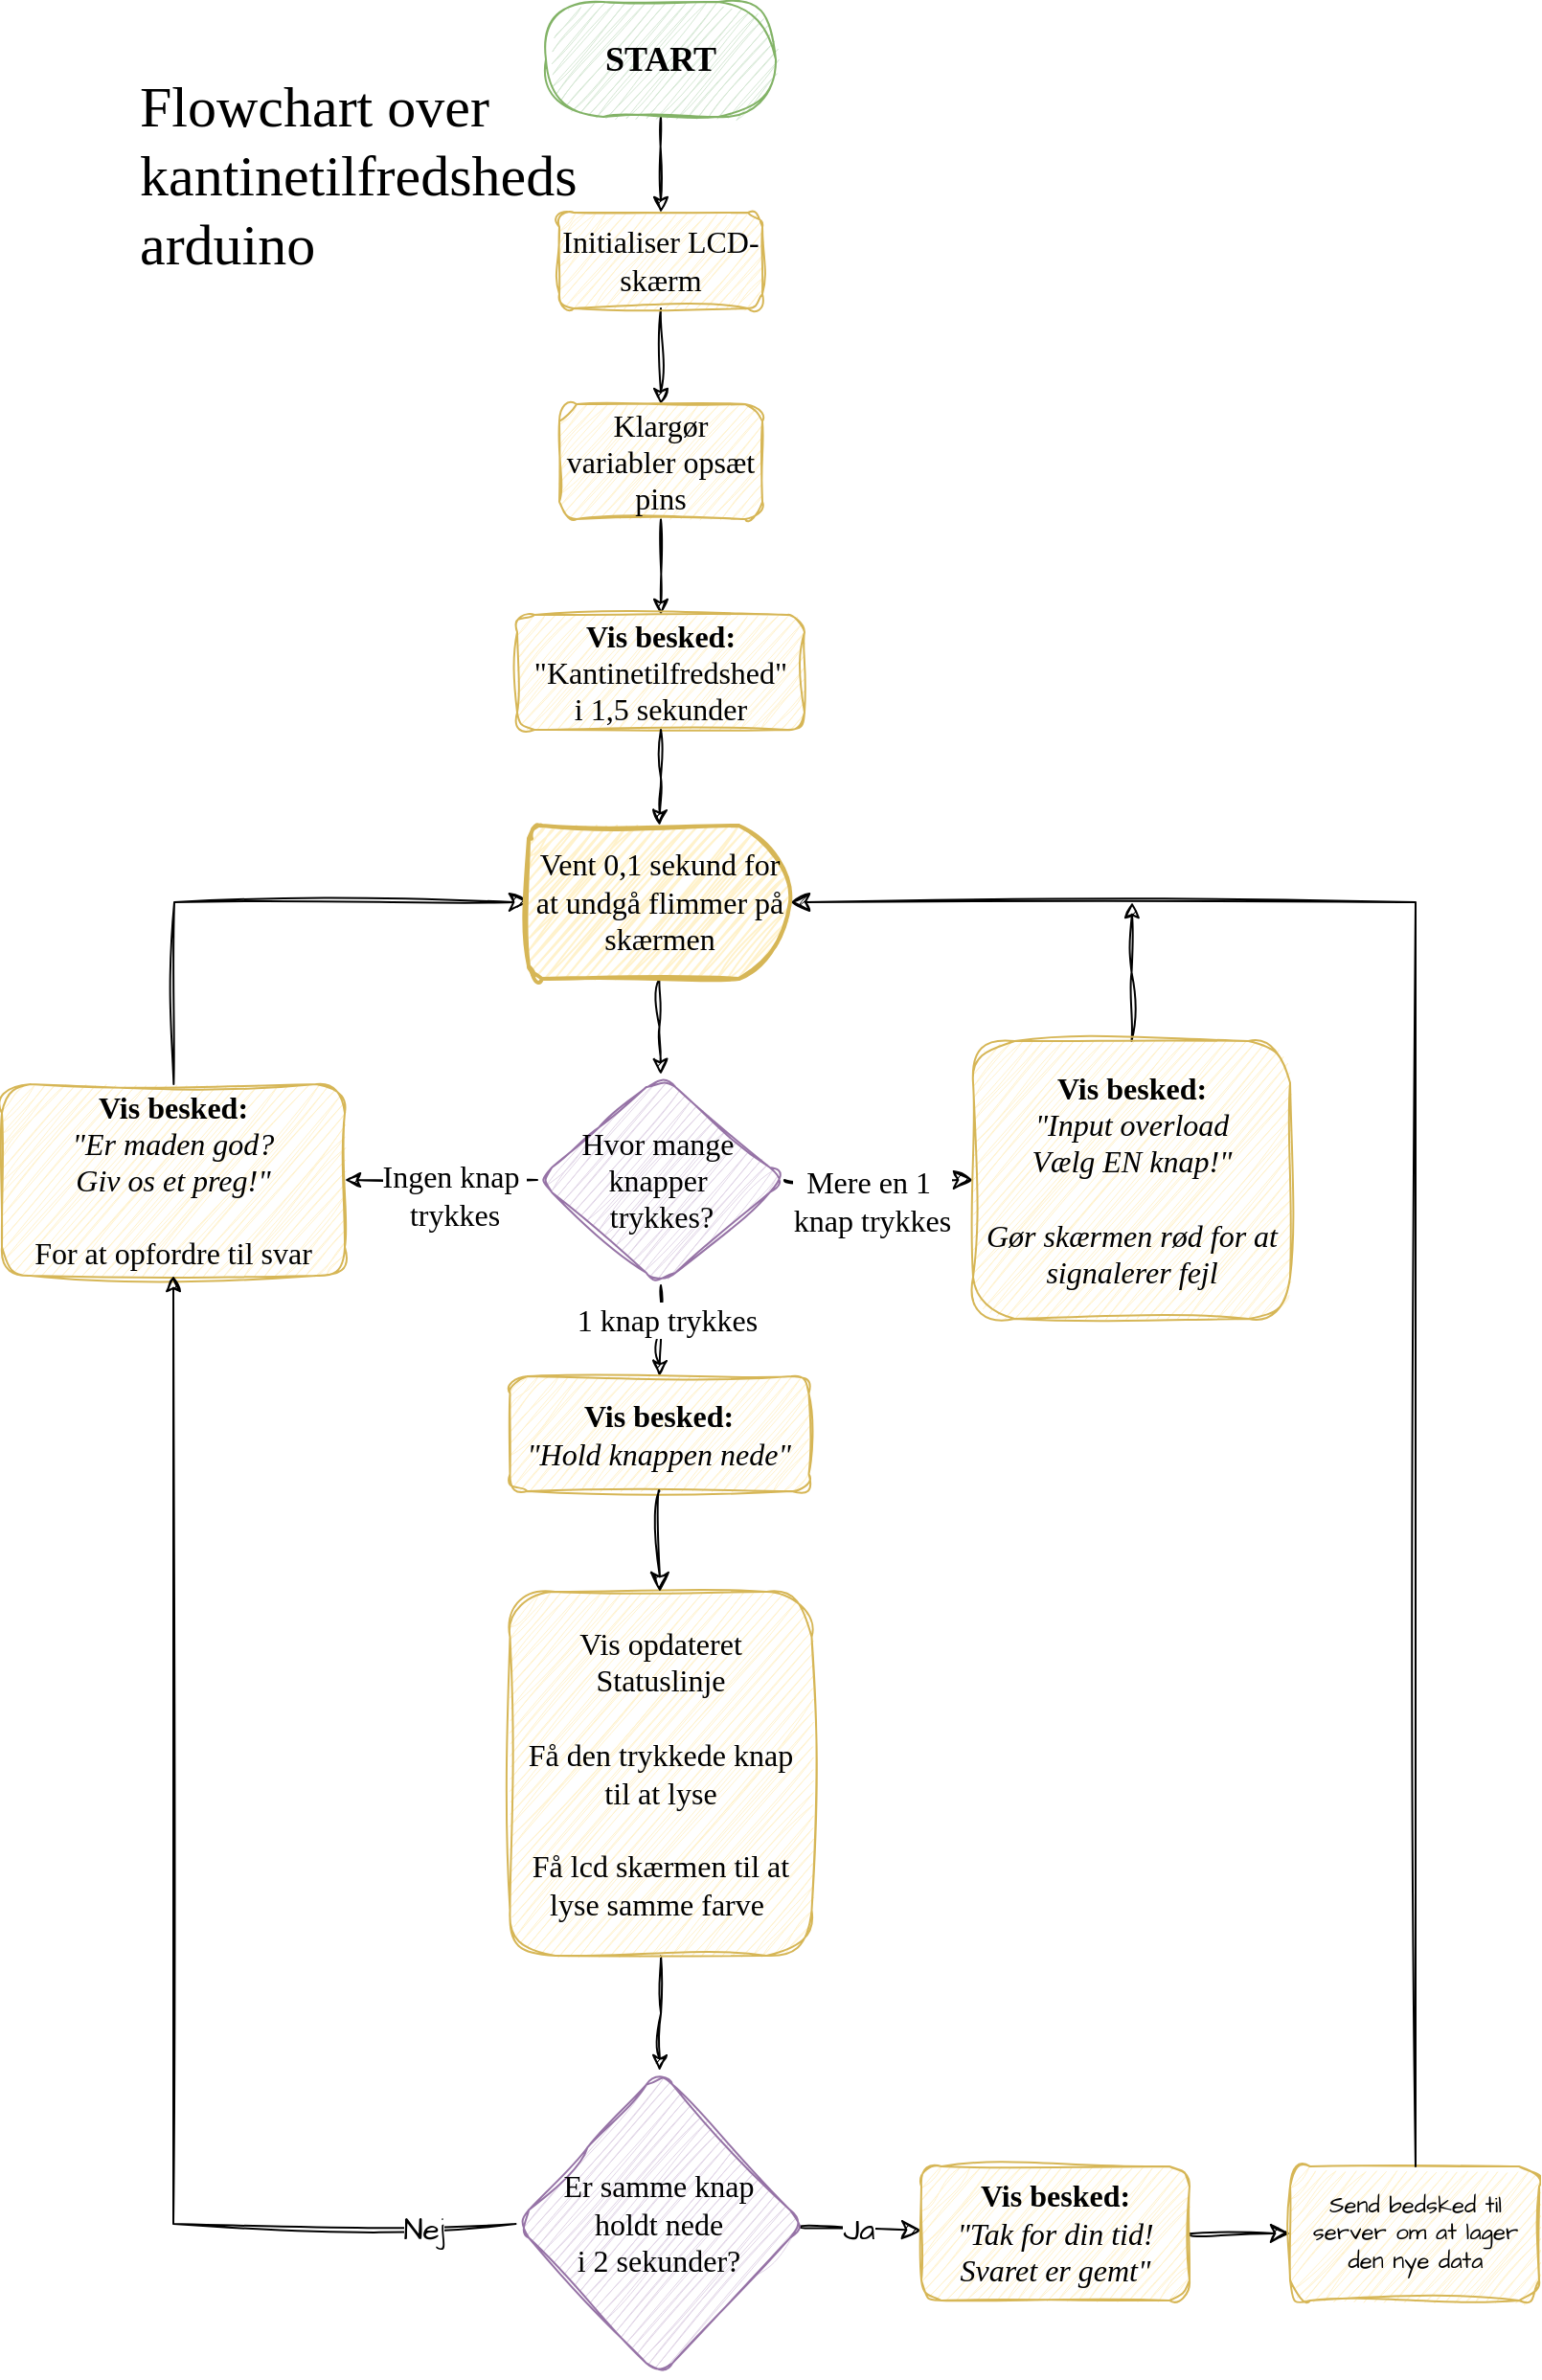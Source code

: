 <mxfile version="27.1.6">
  <diagram name="Page-1" id="8-GkpwidqtBzS7M_V5BT">
    <mxGraphModel dx="1285" dy="1985" grid="1" gridSize="10" guides="1" tooltips="1" connect="1" arrows="1" fold="1" page="1" pageScale="1" pageWidth="827" pageHeight="1169" background="#ffffff" math="0" shadow="0">
      <root>
        <mxCell id="0" />
        <mxCell id="1" parent="0" />
        <mxCell id="MAxt--J6X_ddA_qrxUb2-9" style="edgeStyle=orthogonalEdgeStyle;rounded=1;orthogonalLoop=1;jettySize=auto;html=1;sketch=1;curveFitting=1;jiggle=2;fontFamily=Single Day;fontSource=https%3A%2F%2Ffonts.googleapis.com%2Fcss%3Ffamily%3DSingle%2BDay;" parent="1" source="MAxt--J6X_ddA_qrxUb2-3" target="MAxt--J6X_ddA_qrxUb2-8" edge="1">
          <mxGeometry relative="1" as="geometry" />
        </mxCell>
        <mxCell id="MAxt--J6X_ddA_qrxUb2-3" value="&lt;font&gt;&lt;span style=&quot;&quot;&gt;START&lt;/span&gt;&lt;/font&gt;" style="rounded=1;whiteSpace=wrap;html=1;arcSize=50;fillColor=#d5e8d4;strokeColor=#82b366;fontStyle=1;sketch=1;curveFitting=1;jiggle=2;fontFamily=Single Day;fontSource=https%3A%2F%2Ffonts.googleapis.com%2Fcss%3Ffamily%3DSingle%2BDay;fontSize=18;" parent="1" vertex="1">
          <mxGeometry x="354" y="-90" width="120" height="60" as="geometry" />
        </mxCell>
        <mxCell id="z9XoiVaWoPFjP_ckvmZY-10" value="" style="edgeStyle=orthogonalEdgeStyle;rounded=0;sketch=1;hachureGap=4;jiggle=2;curveFitting=1;orthogonalLoop=1;jettySize=auto;html=1;fontFamily=Architects Daughter;fontSource=https%3A%2F%2Ffonts.googleapis.com%2Fcss%3Ffamily%3DArchitects%2BDaughter;entryX=1;entryY=0.5;entryDx=0;entryDy=0;exitX=0;exitY=0.5;exitDx=0;exitDy=0;" parent="1" source="u8zXtVEJ-oMAe_iRNSfe-6" target="z9XoiVaWoPFjP_ckvmZY-7" edge="1">
          <mxGeometry relative="1" as="geometry">
            <mxPoint x="249" y="635" as="targetPoint" />
          </mxGeometry>
        </mxCell>
        <mxCell id="z9XoiVaWoPFjP_ckvmZY-11" value="&lt;font data-font-src=&quot;https://fonts.googleapis.com/css?family=Single+Day&quot; face=&quot;Single Day&quot; style=&quot;font-size: 16px;&quot;&gt;Ingen knap&amp;nbsp;&lt;/font&gt;&lt;div&gt;&lt;font data-font-src=&quot;https://fonts.googleapis.com/css?family=Single+Day&quot; face=&quot;Single Day&quot; style=&quot;font-size: 16px;&quot;&gt;trykkes&lt;/font&gt;&lt;/div&gt;" style="edgeLabel;html=1;align=center;verticalAlign=middle;resizable=0;points=[];sketch=1;hachureGap=4;jiggle=2;curveFitting=1;fontFamily=Architects Daughter;fontSource=https%3A%2F%2Ffonts.googleapis.com%2Fcss%3Ffamily%3DArchitects%2BDaughter;" parent="z9XoiVaWoPFjP_ckvmZY-10" vertex="1" connectable="0">
          <mxGeometry x="-0.028" y="-4" relative="1" as="geometry">
            <mxPoint x="5" y="12" as="offset" />
          </mxGeometry>
        </mxCell>
        <mxCell id="z9XoiVaWoPFjP_ckvmZY-16" style="edgeStyle=orthogonalEdgeStyle;rounded=0;sketch=1;hachureGap=4;jiggle=2;curveFitting=1;orthogonalLoop=1;jettySize=auto;html=1;fontFamily=Architects Daughter;fontSource=https%3A%2F%2Ffonts.googleapis.com%2Fcss%3Ffamily%3DArchitects%2BDaughter;entryX=0.5;entryY=0;entryDx=0;entryDy=0;exitX=0.5;exitY=1;exitDx=0;exitDy=0;" parent="1" source="u8zXtVEJ-oMAe_iRNSfe-6" target="z9XoiVaWoPFjP_ckvmZY-15" edge="1">
          <mxGeometry relative="1" as="geometry">
            <mxPoint x="433.526" y="689.978" as="sourcePoint" />
          </mxGeometry>
        </mxCell>
        <mxCell id="z9XoiVaWoPFjP_ckvmZY-29" value="&lt;font style=&quot;font-size: 16px;&quot; face=&quot;Single Day&quot;&gt;1 knap trykkes&lt;/font&gt;" style="edgeLabel;html=1;align=center;verticalAlign=middle;resizable=0;points=[];sketch=1;hachureGap=4;jiggle=2;curveFitting=1;fontFamily=Architects Daughter;fontSource=https%3A%2F%2Ffonts.googleapis.com%2Fcss%3Ffamily%3DArchitects%2BDaughter;" parent="z9XoiVaWoPFjP_ckvmZY-16" vertex="1" connectable="0">
          <mxGeometry x="-0.106" y="4" relative="1" as="geometry">
            <mxPoint x="-1" y="-4" as="offset" />
          </mxGeometry>
        </mxCell>
        <mxCell id="RYMe7xX0i0awSRNdQg_c-21" value="" style="edgeStyle=none;curved=1;rounded=0;sketch=1;hachureGap=4;jiggle=2;curveFitting=1;orthogonalLoop=1;jettySize=auto;html=1;fontFamily=Architects Daughter;fontSource=https%3A%2F%2Ffonts.googleapis.com%2Fcss%3Ffamily%3DArchitects%2BDaughter;fontSize=12;startSize=8;endSize=8;exitX=1;exitY=0.5;exitDx=0;exitDy=0;" parent="1" source="u8zXtVEJ-oMAe_iRNSfe-6" target="RYMe7xX0i0awSRNdQg_c-20" edge="1">
          <mxGeometry relative="1" as="geometry">
            <mxPoint x="491.825" y="640.265" as="sourcePoint" />
          </mxGeometry>
        </mxCell>
        <mxCell id="RYMe7xX0i0awSRNdQg_c-22" value="&lt;font data-font-src=&quot;https://fonts.googleapis.com/css?family=Single+Day&quot; face=&quot;Single Day&quot; style=&quot;font-size: 16px;&quot;&gt;Mere en 1&amp;nbsp;&lt;/font&gt;&lt;div&gt;&lt;font data-font-src=&quot;https://fonts.googleapis.com/css?family=Single+Day&quot; face=&quot;Single Day&quot; style=&quot;font-size: 16px;&quot;&gt;knap trykkes&lt;/font&gt;&lt;/div&gt;" style="edgeLabel;html=1;align=center;verticalAlign=middle;resizable=0;points=[];fontSize=12;sketch=1;hachureGap=4;jiggle=2;curveFitting=1;fontFamily=Architects Daughter;fontSource=https%3A%2F%2Ffonts.googleapis.com%2Fcss%3Ffamily%3DArchitects%2BDaughter;" parent="RYMe7xX0i0awSRNdQg_c-21" vertex="1" connectable="0">
          <mxGeometry x="-0.231" relative="1" as="geometry">
            <mxPoint x="7" y="11" as="offset" />
          </mxGeometry>
        </mxCell>
        <mxCell id="MAxt--J6X_ddA_qrxUb2-13" style="edgeStyle=orthogonalEdgeStyle;rounded=1;orthogonalLoop=1;jettySize=auto;html=1;sketch=1;curveFitting=1;jiggle=2;fontFamily=Single Day;fontSource=https%3A%2F%2Ffonts.googleapis.com%2Fcss%3Ffamily%3DSingle%2BDay;fontSize=16;entryX=0.5;entryY=0;entryDx=0;entryDy=0;" parent="1" source="MAxt--J6X_ddA_qrxUb2-8" edge="1" target="u8zXtVEJ-oMAe_iRNSfe-1">
          <mxGeometry relative="1" as="geometry">
            <mxPoint x="374" y="110" as="targetPoint" />
          </mxGeometry>
        </mxCell>
        <mxCell id="MAxt--J6X_ddA_qrxUb2-8" value="Initialiser LCD-skærm" style="rounded=1;whiteSpace=wrap;html=1;fillColor=#fff2cc;strokeColor=#d6b656;sketch=1;curveFitting=1;jiggle=2;fontFamily=Single Day;fontSource=https%3A%2F%2Ffonts.googleapis.com%2Fcss%3Ffamily%3DSingle%2BDay;fontSize=16;" parent="1" vertex="1">
          <mxGeometry x="361" y="20" width="106" height="50" as="geometry" />
        </mxCell>
        <mxCell id="MAxt--J6X_ddA_qrxUb2-31" value="&lt;font data-font-src=&quot;https://fonts.googleapis.com/css?family=Caveat&quot;&gt;Flowchart over&amp;nbsp;&lt;/font&gt;&lt;div&gt;&lt;font data-font-src=&quot;https://fonts.googleapis.com/css?family=Caveat&quot;&gt;kantinetilfredsheds&amp;nbsp;&lt;/font&gt;&lt;/div&gt;&lt;div&gt;&lt;font data-font-src=&quot;https://fonts.googleapis.com/css?family=Caveat&quot;&gt;arduino&lt;/font&gt;&lt;/div&gt;" style="text;html=1;align=left;verticalAlign=middle;resizable=0;points=[];autosize=1;strokeColor=none;fillColor=none;rounded=1;sketch=1;curveFitting=1;jiggle=2;fontSize=30;fontFamily=Single Day;fontSource=https%3A%2F%2Ffonts.googleapis.com%2Fcss%3Ffamily%3DSingle%2BDay;" parent="1" vertex="1">
          <mxGeometry x="140" y="-60" width="260" height="120" as="geometry" />
        </mxCell>
        <mxCell id="z9XoiVaWoPFjP_ckvmZY-7" value="&lt;b&gt;Vis besked:&lt;/b&gt;&lt;div&gt;&lt;i&gt;&quot;Er maden god?&lt;/i&gt;&lt;/div&gt;&lt;div&gt;&lt;i&gt;Giv os et preg!&quot;&lt;/i&gt;&lt;/div&gt;&lt;div&gt;&lt;i&gt;&lt;br&gt;&lt;/i&gt;&lt;/div&gt;&lt;div&gt;For at opfordre til svar&lt;/div&gt;" style="rounded=1;whiteSpace=wrap;html=1;fillColor=#fff2cc;strokeColor=#d6b656;sketch=1;curveFitting=1;jiggle=2;fontFamily=Single Day;fontSource=https%3A%2F%2Ffonts.googleapis.com%2Fcss%3Ffamily%3DSingle%2BDay;fontSize=16;" parent="1" vertex="1">
          <mxGeometry x="70" y="475" width="179" height="100" as="geometry" />
        </mxCell>
        <mxCell id="z9XoiVaWoPFjP_ckvmZY-15" value="&lt;b&gt;&lt;font data-font-src=&quot;https://fonts.googleapis.com/css?family=Single+Day&quot; face=&quot;Single Day&quot; style=&quot;font-size: 16px;&quot;&gt;Vis besked:&lt;/font&gt;&lt;/b&gt;&lt;div&gt;&lt;i&gt;&lt;font face=&quot;Single Day&quot; data-font-src=&quot;https://fonts.googleapis.com/css?family=Single+Day&quot; style=&quot;font-size: 16px;&quot;&gt;&quot;Hold knappen nede&quot;&lt;/font&gt;&lt;/i&gt;&lt;/div&gt;" style="rounded=1;whiteSpace=wrap;html=1;sketch=1;hachureGap=4;jiggle=2;curveFitting=1;fontFamily=Architects Daughter;fontSource=https%3A%2F%2Ffonts.googleapis.com%2Fcss%3Ffamily%3DArchitects%2BDaughter;fillColor=#fff2cc;strokeColor=#d6b656;" parent="1" vertex="1">
          <mxGeometry x="335.25" y="627.5" width="156" height="60" as="geometry" />
        </mxCell>
        <mxCell id="z9XoiVaWoPFjP_ckvmZY-24" value="" style="edgeStyle=orthogonalEdgeStyle;rounded=0;sketch=1;hachureGap=4;jiggle=2;curveFitting=1;orthogonalLoop=1;jettySize=auto;html=1;fontFamily=Architects Daughter;fontSource=https%3A%2F%2Ffonts.googleapis.com%2Fcss%3Ffamily%3DArchitects%2BDaughter;" parent="1" source="z9XoiVaWoPFjP_ckvmZY-18" target="z9XoiVaWoPFjP_ckvmZY-22" edge="1">
          <mxGeometry relative="1" as="geometry" />
        </mxCell>
        <mxCell id="z9XoiVaWoPFjP_ckvmZY-18" value="&lt;font data-font-src=&quot;https://fonts.googleapis.com/css?family=Single+Day&quot; face=&quot;Single Day&quot; style=&quot;font-size: 16px;&quot;&gt;Vis opdateret Statuslinje&lt;/font&gt;&lt;div&gt;&lt;font style=&quot;font-size: 16px;&quot; data-font-src=&quot;https://fonts.googleapis.com/css?family=Single+Day&quot; face=&quot;Single Day&quot;&gt;&lt;br&gt;&lt;/font&gt;&lt;/div&gt;&lt;div&gt;&lt;font style=&quot;font-size: 16px;&quot; data-font-src=&quot;https://fonts.googleapis.com/css?family=Single+Day&quot; face=&quot;Single Day&quot;&gt;Få den trykkede knap&lt;/font&gt;&lt;/div&gt;&lt;div&gt;&lt;font style=&quot;font-size: 16px;&quot; data-font-src=&quot;https://fonts.googleapis.com/css?family=Single+Day&quot; face=&quot;Single Day&quot;&gt;til at lyse&lt;/font&gt;&lt;/div&gt;&lt;div&gt;&lt;font style=&quot;font-size: 16px;&quot; data-font-src=&quot;https://fonts.googleapis.com/css?family=Single+Day&quot; face=&quot;Single Day&quot;&gt;&lt;br&gt;&lt;/font&gt;&lt;/div&gt;&lt;div&gt;&lt;font style=&quot;font-size: 16px;&quot; data-font-src=&quot;https://fonts.googleapis.com/css?family=Single+Day&quot; face=&quot;Single Day&quot;&gt;Få lcd skærmen til at lyse samme farve&amp;nbsp;&lt;/font&gt;&lt;/div&gt;" style="rounded=1;whiteSpace=wrap;html=1;sketch=1;hachureGap=4;jiggle=2;curveFitting=1;fontFamily=Architects Daughter;fontSource=https%3A%2F%2Ffonts.googleapis.com%2Fcss%3Ffamily%3DArchitects%2BDaughter;fillColor=#fff2cc;strokeColor=#d6b656;" parent="1" vertex="1">
          <mxGeometry x="335.25" y="740" width="157.5" height="190" as="geometry" />
        </mxCell>
        <mxCell id="RYMe7xX0i0awSRNdQg_c-7" value="" style="edgeStyle=none;curved=1;rounded=0;sketch=1;hachureGap=4;jiggle=2;curveFitting=1;orthogonalLoop=1;jettySize=auto;html=1;fontFamily=Architects Daughter;fontSource=https%3A%2F%2Ffonts.googleapis.com%2Fcss%3Ffamily%3DArchitects%2BDaughter;fontSize=12;startSize=8;endSize=8;" parent="1" source="z9XoiVaWoPFjP_ckvmZY-22" target="RYMe7xX0i0awSRNdQg_c-6" edge="1">
          <mxGeometry relative="1" as="geometry" />
        </mxCell>
        <mxCell id="RYMe7xX0i0awSRNdQg_c-12" value="&lt;font style=&quot;font-size: 16px;&quot;&gt;Ja&lt;/font&gt;" style="edgeLabel;html=1;align=center;verticalAlign=middle;resizable=0;points=[];fontSize=12;sketch=1;hachureGap=4;jiggle=2;curveFitting=1;fontFamily=Architects Daughter;fontSource=https%3A%2F%2Ffonts.googleapis.com%2Fcss%3Ffamily%3DArchitects%2BDaughter;" parent="RYMe7xX0i0awSRNdQg_c-7" vertex="1" connectable="0">
          <mxGeometry x="-0.053" relative="1" as="geometry">
            <mxPoint as="offset" />
          </mxGeometry>
        </mxCell>
        <mxCell id="u8zXtVEJ-oMAe_iRNSfe-10" style="edgeStyle=orthogonalEdgeStyle;rounded=0;sketch=1;hachureGap=4;jiggle=2;curveFitting=1;orthogonalLoop=1;jettySize=auto;html=1;entryX=0.5;entryY=1;entryDx=0;entryDy=0;fontFamily=Architects Daughter;fontSource=https%3A%2F%2Ffonts.googleapis.com%2Fcss%3Ffamily%3DArchitects%2BDaughter;" edge="1" parent="1" source="z9XoiVaWoPFjP_ckvmZY-22" target="z9XoiVaWoPFjP_ckvmZY-7">
          <mxGeometry relative="1" as="geometry" />
        </mxCell>
        <mxCell id="u8zXtVEJ-oMAe_iRNSfe-11" value="&lt;font style=&quot;font-size: 16px;&quot;&gt;Nej&lt;/font&gt;" style="edgeLabel;html=1;align=center;verticalAlign=middle;resizable=0;points=[];sketch=1;hachureGap=4;jiggle=2;curveFitting=1;fontFamily=Architects Daughter;fontSource=https%3A%2F%2Ffonts.googleapis.com%2Fcss%3Ffamily%3DArchitects%2BDaughter;" vertex="1" connectable="0" parent="u8zXtVEJ-oMAe_iRNSfe-10">
          <mxGeometry x="-0.856" y="3" relative="1" as="geometry">
            <mxPoint as="offset" />
          </mxGeometry>
        </mxCell>
        <mxCell id="z9XoiVaWoPFjP_ckvmZY-22" value="&lt;div&gt;&lt;span style=&quot;font-size: 16px; font-family: &amp;quot;Single Day&amp;quot;; background-color: transparent; color: light-dark(rgb(0, 0, 0), rgb(255, 255, 255));&quot;&gt;&lt;span style=&quot;font-weight: normal;&quot;&gt;Er samme knap&lt;/span&gt;&lt;/span&gt;&lt;/div&gt;&lt;div&gt;&lt;font face=&quot;Single Day&quot;&gt;&lt;span style=&quot;font-size: 16px;&quot;&gt;&lt;span style=&quot;font-weight: normal;&quot;&gt;holdt nede&lt;/span&gt;&lt;/span&gt;&lt;/font&gt;&lt;/div&gt;&lt;div&gt;&lt;font face=&quot;Single Day&quot;&gt;&lt;span style=&quot;font-size: 16px;&quot;&gt;&lt;span style=&quot;font-weight: normal;&quot;&gt;i 2 sekunder?&lt;/span&gt;&lt;/span&gt;&lt;/font&gt;&lt;/div&gt;" style="rhombus;whiteSpace=wrap;html=1;sketch=1;hachureGap=4;jiggle=2;curveFitting=1;fontFamily=Architects Daughter;fontSource=https%3A%2F%2Ffonts.googleapis.com%2Fcss%3Ffamily%3DArchitects%2BDaughter;rounded=1;fillColor=#e1d5e7;strokeColor=#9673a6;fontStyle=1" parent="1" vertex="1">
          <mxGeometry x="338.25" y="990" width="150" height="160" as="geometry" />
        </mxCell>
        <mxCell id="RYMe7xX0i0awSRNdQg_c-5" value="" style="endArrow=classic;html=1;rounded=0;sketch=1;hachureGap=4;jiggle=2;curveFitting=1;fontFamily=Architects Daughter;fontSource=https%3A%2F%2Ffonts.googleapis.com%2Fcss%3Ffamily%3DArchitects%2BDaughter;fontSize=12;startSize=8;endSize=8;curved=1;exitX=0.5;exitY=1;exitDx=0;exitDy=0;" parent="1" target="z9XoiVaWoPFjP_ckvmZY-18" edge="1" source="z9XoiVaWoPFjP_ckvmZY-15">
          <mxGeometry width="50" height="50" relative="1" as="geometry">
            <mxPoint x="430" y="800" as="sourcePoint" />
            <mxPoint x="480" y="750" as="targetPoint" />
          </mxGeometry>
        </mxCell>
        <mxCell id="RYMe7xX0i0awSRNdQg_c-18" value="" style="edgeStyle=none;curved=1;rounded=0;sketch=1;hachureGap=4;jiggle=2;curveFitting=1;orthogonalLoop=1;jettySize=auto;html=1;fontFamily=Architects Daughter;fontSource=https%3A%2F%2Ffonts.googleapis.com%2Fcss%3Ffamily%3DArchitects%2BDaughter;fontSize=12;startSize=8;endSize=8;" parent="1" source="RYMe7xX0i0awSRNdQg_c-6" target="RYMe7xX0i0awSRNdQg_c-17" edge="1">
          <mxGeometry relative="1" as="geometry" />
        </mxCell>
        <mxCell id="RYMe7xX0i0awSRNdQg_c-6" value="&lt;b&gt;&lt;font style=&quot;font-size: 16px;&quot; data-font-src=&quot;https://fonts.googleapis.com/css?family=Single+Day&quot; face=&quot;Single Day&quot;&gt;Vis besked:&lt;/font&gt;&lt;/b&gt;&lt;div&gt;&lt;i&gt;&lt;font style=&quot;font-size: 16px;&quot; data-font-src=&quot;https://fonts.googleapis.com/css?family=Single+Day&quot; face=&quot;Single Day&quot;&gt;&quot;Tak for din tid!&lt;/font&gt;&lt;/i&gt;&lt;/div&gt;&lt;div&gt;&lt;i&gt;&lt;font style=&quot;font-size: 16px;&quot; data-font-src=&quot;https://fonts.googleapis.com/css?family=Single+Day&quot; face=&quot;Single Day&quot;&gt;Svaret er gemt&quot;&lt;/font&gt;&lt;/i&gt;&lt;/div&gt;" style="whiteSpace=wrap;html=1;fontFamily=Architects Daughter;fillColor=#fff2cc;strokeColor=#d6b656;sketch=1;hachureGap=4;jiggle=2;curveFitting=1;fontSource=https%3A%2F%2Ffonts.googleapis.com%2Fcss%3Ffamily%3DArchitects%2BDaughter;rounded=1;" parent="1" vertex="1">
          <mxGeometry x="550" y="1040" width="140" height="70" as="geometry" />
        </mxCell>
        <mxCell id="RYMe7xX0i0awSRNdQg_c-17" value="Send bedsked til server om at lager den nye data" style="rounded=1;whiteSpace=wrap;html=1;sketch=1;hachureGap=4;jiggle=2;curveFitting=1;fontFamily=Architects Daughter;fontSource=https%3A%2F%2Ffonts.googleapis.com%2Fcss%3Ffamily%3DArchitects%2BDaughter;fillColor=#fff2cc;strokeColor=#d6b656;" parent="1" vertex="1">
          <mxGeometry x="742.5" y="1040" width="130" height="70" as="geometry" />
        </mxCell>
        <mxCell id="u8zXtVEJ-oMAe_iRNSfe-8" style="edgeStyle=orthogonalEdgeStyle;rounded=0;sketch=1;hachureGap=4;jiggle=2;curveFitting=1;orthogonalLoop=1;jettySize=auto;html=1;fontFamily=Architects Daughter;fontSource=https%3A%2F%2Ffonts.googleapis.com%2Fcss%3Ffamily%3DArchitects%2BDaughter;" edge="1" parent="1" source="RYMe7xX0i0awSRNdQg_c-20">
          <mxGeometry relative="1" as="geometry">
            <mxPoint x="660" y="380" as="targetPoint" />
          </mxGeometry>
        </mxCell>
        <mxCell id="RYMe7xX0i0awSRNdQg_c-20" value="&lt;b&gt;Vis besked:&lt;/b&gt;&lt;div&gt;&lt;i&gt;&quot;Input overload&lt;/i&gt;&lt;/div&gt;&lt;div&gt;&lt;i&gt;Vælg EN knap!&quot;&lt;/i&gt;&lt;/div&gt;&lt;div&gt;&lt;i&gt;&lt;br&gt;&lt;/i&gt;&lt;/div&gt;&lt;div&gt;&lt;i&gt;Gør skærmen rød for at signalerer fejl&lt;/i&gt;&lt;/div&gt;" style="whiteSpace=wrap;html=1;fontSize=16;fontFamily=Single Day;fillColor=#fff2cc;strokeColor=#d6b656;rounded=1;sketch=1;curveFitting=1;jiggle=2;fontSource=https%3A%2F%2Ffonts.googleapis.com%2Fcss%3Ffamily%3DSingle%2BDay;" parent="1" vertex="1">
          <mxGeometry x="577" y="452.5" width="165.5" height="145" as="geometry" />
        </mxCell>
        <mxCell id="RYMe7xX0i0awSRNdQg_c-32" style="edgeStyle=none;curved=0;rounded=0;sketch=1;hachureGap=4;jiggle=2;curveFitting=1;orthogonalLoop=1;jettySize=auto;html=1;entryX=0;entryY=0.5;entryDx=0;entryDy=0;entryPerimeter=0;fontFamily=Architects Daughter;fontSource=https%3A%2F%2Ffonts.googleapis.com%2Fcss%3Ffamily%3DArchitects%2BDaughter;fontSize=12;startSize=8;endSize=8;" parent="1" source="z9XoiVaWoPFjP_ckvmZY-7" target="u8zXtVEJ-oMAe_iRNSfe-4" edge="1">
          <mxGeometry relative="1" as="geometry">
            <Array as="points">
              <mxPoint x="160" y="380" />
            </Array>
            <mxPoint x="363" y="490" as="targetPoint" />
          </mxGeometry>
        </mxCell>
        <mxCell id="RYMe7xX0i0awSRNdQg_c-34" style="edgeStyle=none;curved=0;rounded=0;sketch=1;hachureGap=4;jiggle=2;curveFitting=1;orthogonalLoop=1;jettySize=auto;html=1;entryX=1;entryY=0.5;entryDx=0;entryDy=0;entryPerimeter=0;fontFamily=Architects Daughter;fontSource=https%3A%2F%2Ffonts.googleapis.com%2Fcss%3Ffamily%3DArchitects%2BDaughter;fontSize=12;startSize=8;endSize=8;" parent="1" target="u8zXtVEJ-oMAe_iRNSfe-4" edge="1">
          <mxGeometry relative="1" as="geometry">
            <Array as="points">
              <mxPoint x="808" y="380" />
            </Array>
            <mxPoint x="808" y="1040" as="sourcePoint" />
            <mxPoint x="499.5" y="490" as="targetPoint" />
          </mxGeometry>
        </mxCell>
        <mxCell id="u8zXtVEJ-oMAe_iRNSfe-3" style="edgeStyle=orthogonalEdgeStyle;rounded=0;sketch=1;hachureGap=4;jiggle=2;curveFitting=1;orthogonalLoop=1;jettySize=auto;html=1;entryX=0.5;entryY=0;entryDx=0;entryDy=0;fontFamily=Architects Daughter;fontSource=https%3A%2F%2Ffonts.googleapis.com%2Fcss%3Ffamily%3DArchitects%2BDaughter;" edge="1" parent="1" source="u8zXtVEJ-oMAe_iRNSfe-1" target="u8zXtVEJ-oMAe_iRNSfe-2">
          <mxGeometry relative="1" as="geometry" />
        </mxCell>
        <mxCell id="u8zXtVEJ-oMAe_iRNSfe-1" value="Klargør variabler opsæt pins" style="rounded=1;whiteSpace=wrap;html=1;fillColor=#fff2cc;strokeColor=#d6b656;sketch=1;curveFitting=1;jiggle=2;fontFamily=Single Day;fontSource=https%3A%2F%2Ffonts.googleapis.com%2Fcss%3Ffamily%3DSingle%2BDay;fontSize=16;" vertex="1" parent="1">
          <mxGeometry x="361" y="120" width="106" height="60" as="geometry" />
        </mxCell>
        <mxCell id="u8zXtVEJ-oMAe_iRNSfe-2" value="&lt;b&gt;Vis besked:&lt;/b&gt;&lt;div&gt;&quot;Kantinetilfredshed&lt;span style=&quot;background-color: transparent; color: light-dark(rgb(0, 0, 0), rgb(255, 255, 255));&quot;&gt;&quot;&lt;/span&gt;&lt;/div&gt;&lt;div&gt;&lt;span style=&quot;background-color: transparent; color: light-dark(rgb(0, 0, 0), rgb(255, 255, 255));&quot;&gt;i 1,5 sekunder&lt;/span&gt;&lt;/div&gt;" style="rounded=1;whiteSpace=wrap;html=1;fillColor=#fff2cc;strokeColor=#d6b656;sketch=1;curveFitting=1;jiggle=2;fontFamily=Single Day;fontSource=https%3A%2F%2Ffonts.googleapis.com%2Fcss%3Ffamily%3DSingle%2BDay;fontSize=16;" vertex="1" parent="1">
          <mxGeometry x="339" y="230" width="150" height="60" as="geometry" />
        </mxCell>
        <mxCell id="u8zXtVEJ-oMAe_iRNSfe-7" style="edgeStyle=orthogonalEdgeStyle;rounded=0;sketch=1;hachureGap=4;jiggle=2;curveFitting=1;orthogonalLoop=1;jettySize=auto;html=1;fontFamily=Architects Daughter;fontSource=https%3A%2F%2Ffonts.googleapis.com%2Fcss%3Ffamily%3DArchitects%2BDaughter;" edge="1" parent="1" source="u8zXtVEJ-oMAe_iRNSfe-4" target="u8zXtVEJ-oMAe_iRNSfe-6">
          <mxGeometry relative="1" as="geometry" />
        </mxCell>
        <mxCell id="u8zXtVEJ-oMAe_iRNSfe-4" value="&lt;font data-font-src=&quot;https://fonts.googleapis.com/css?family=Single+Day&quot; face=&quot;Single Day&quot; style=&quot;font-size: 16px;&quot;&gt;Vent 0,1 sekund for at undgå flimmer på skærmen&lt;/font&gt;" style="strokeWidth=2;html=1;shape=mxgraph.flowchart.delay;whiteSpace=wrap;sketch=1;hachureGap=4;jiggle=2;curveFitting=1;fontFamily=Architects Daughter;fontSource=https%3A%2F%2Ffonts.googleapis.com%2Fcss%3Ffamily%3DArchitects%2BDaughter;direction=east;fillColor=#fff2cc;strokeColor=#d6b656;" vertex="1" parent="1">
          <mxGeometry x="345" y="340" width="136.5" height="80" as="geometry" />
        </mxCell>
        <mxCell id="u8zXtVEJ-oMAe_iRNSfe-5" style="edgeStyle=orthogonalEdgeStyle;rounded=0;sketch=1;hachureGap=4;jiggle=2;curveFitting=1;orthogonalLoop=1;jettySize=auto;html=1;entryX=0.5;entryY=0;entryDx=0;entryDy=0;entryPerimeter=0;fontFamily=Architects Daughter;fontSource=https%3A%2F%2Ffonts.googleapis.com%2Fcss%3Ffamily%3DArchitects%2BDaughter;" edge="1" parent="1" source="u8zXtVEJ-oMAe_iRNSfe-2" target="u8zXtVEJ-oMAe_iRNSfe-4">
          <mxGeometry relative="1" as="geometry" />
        </mxCell>
        <mxCell id="u8zXtVEJ-oMAe_iRNSfe-6" value="&lt;div&gt;&lt;span style=&quot;background-color: transparent; color: light-dark(rgb(0, 0, 0), rgb(255, 255, 255));&quot;&gt;Hvor mange&amp;nbsp;&lt;/span&gt;&lt;/div&gt;&lt;div&gt;&lt;span style=&quot;background-color: transparent; color: light-dark(rgb(0, 0, 0), rgb(255, 255, 255));&quot;&gt;knapper&amp;nbsp;&lt;/span&gt;&lt;/div&gt;&lt;div&gt;&lt;span style=&quot;background-color: transparent; color: light-dark(rgb(0, 0, 0), rgb(255, 255, 255));&quot;&gt;trykkes?&lt;/span&gt;&lt;/div&gt;" style="rhombus;html=1;fontFamily=Single Day;fillColor=#e1d5e7;strokeColor=#9673a6;whiteSpace=wrap;rounded=1;sketch=1;curveFitting=1;jiggle=2;fontSource=https%3A%2F%2Ffonts.googleapis.com%2Fcss%3Ffamily%3DSingle%2BDay;fontSize=16;" vertex="1" parent="1">
          <mxGeometry x="349.5" y="470" width="129" height="110" as="geometry" />
        </mxCell>
      </root>
    </mxGraphModel>
  </diagram>
</mxfile>
